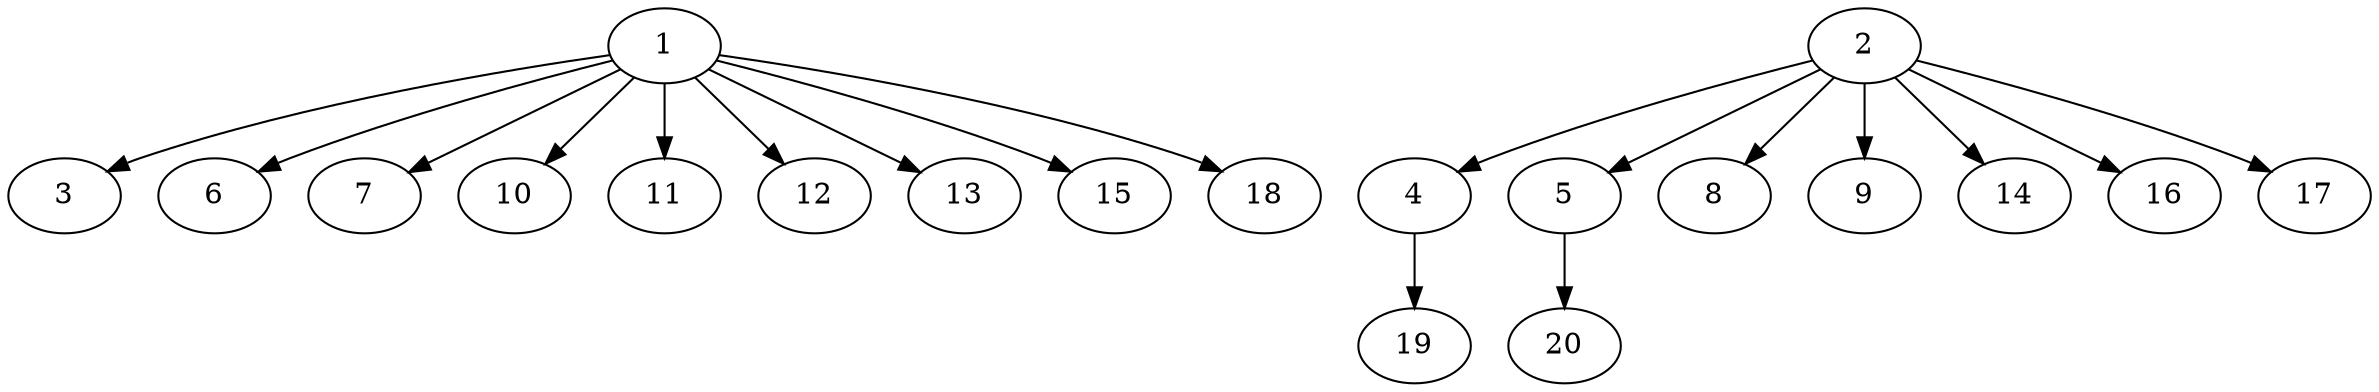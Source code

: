 digraph "Layered_N20_Layers2-16-2_Fork_P2.dot" {
	1	[Weight=11];
	2	[Weight=32];
	3	[Weight=22];
	4	[Weight=25];
	5	[Weight=17];
	6	[Weight=26];
	7	[Weight=19];
	8	[Weight=32];
	9	[Weight=34];
	10	[Weight=38];
	11	[Weight=30];
	12	[Weight=32];
	13	[Weight=11];
	14	[Weight=19];
	15	[Weight=25];
	16	[Weight=37];
	17	[Weight=39];
	18	[Weight=34];
	19	[Weight=17];
	20	[Weight=13];
	1 -> 3 [Weight=8];
	1 -> 6 [Weight=19];
	1 -> 7 [Weight=16];
	1 -> 10 [Weight=13];
	1 -> 11 [Weight=19];
	1 -> 12 [Weight=3];
	1 -> 13 [Weight=6];
	1 -> 15 [Weight=15];
	1 -> 18 [Weight=15];
	2 -> 4 [Weight=18];
	2 -> 5 [Weight=15];
	2 -> 8 [Weight=6];
	2 -> 9 [Weight=16];
	2 -> 14 [Weight=20];
	2 -> 16 [Weight=12];
	2 -> 17 [Weight=11];
	4 -> 19 [Weight=2];
	5 -> 20 [Weight=7];
}
